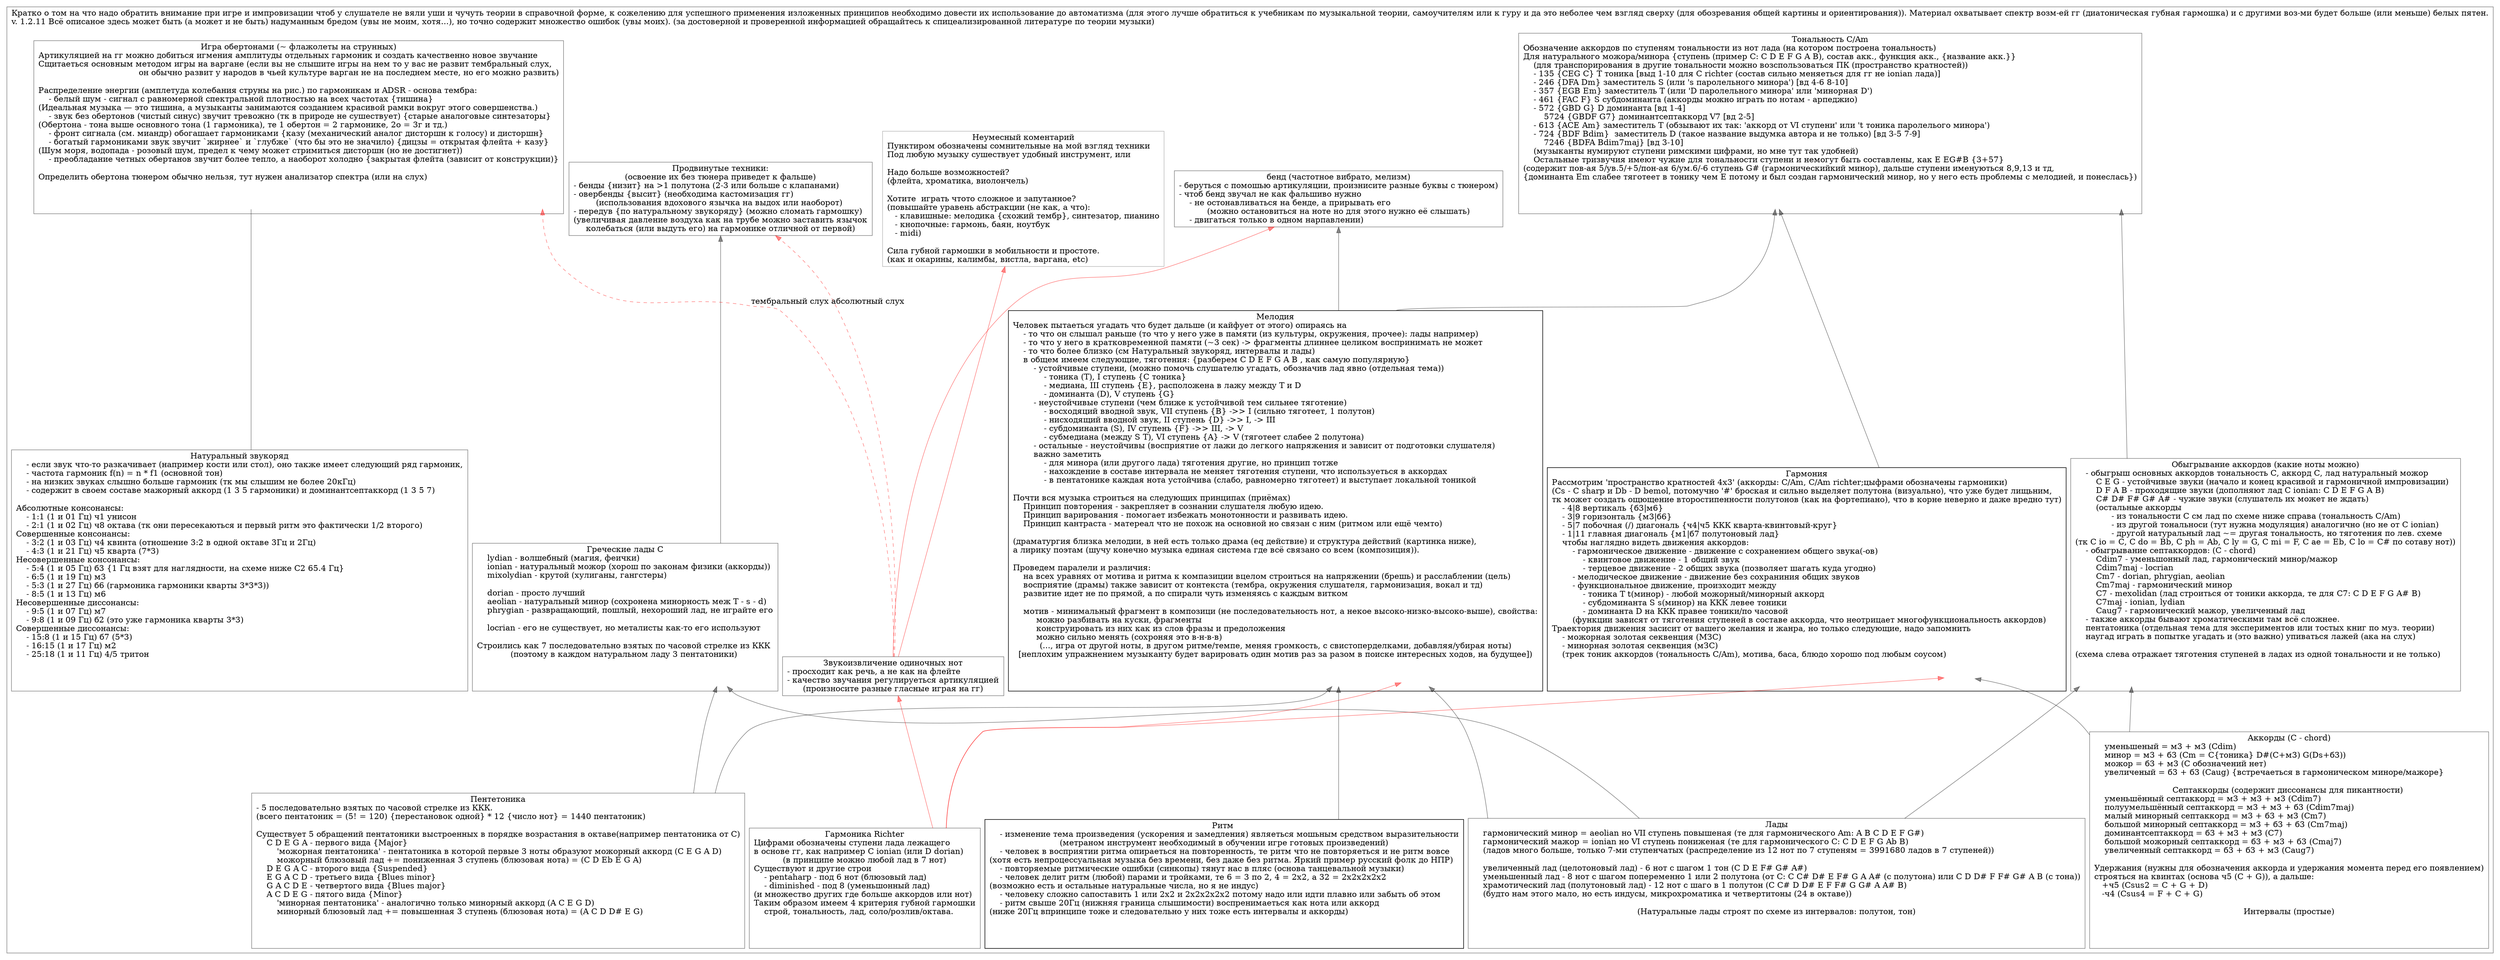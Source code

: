 digraph H {comment=" Это произведение распространяется по лицензии Creative Commons «Attribution-ShareAlike» («Атрибуция-СохранениеУсловий») 4.0 Всемирная.
Чтобы ознакомиться с экземпляром этой лицензии, посетите http://creativecommons.org/licenses/by-sa/4.0/ или отправьте письмо на адрес Creative Commons: PO Box 1866, Mountain View, CA 94042, USA.
Для ознакомления с исходниками, посетите https://github.com/Margenom/Harmonica
"
compound=true
layout=dot
labelloc=b
labeljust=l
nojustify=true
rankdir=BT
ranksep="1.5"

node[shape=none color="#888888" label=""]

{{cluster=true color="#888888"
label="Кратко о том на что надо обратить внимание при игре и импровизации чтоб у слушателе не вяли уши и чучуть теории в справочной форме, к сожелению для успешного применения изложенных принципов необходимо довести их использование до автоматизма (для этого лучше обратиться к учебникам по музыкальной теории, самоучителям или к гуру и да это неболее чем взгляд сверху (для обозревания общей картины и ориентирования)). Материал охватывает спектр возм-ей гг (диатоническая губная гармошка) и с другими воз-ми будет больше (или меньше) белых пятен.\l\
v. 1.2.11 Всё описаное здесь может быть (а может и не быть) надуманным бредом (увы не моим, хотя...), но точно содержит множество ошибок (увы моих). (за достоверной и проверенной информацией обращайтесь к спицеализированной литературе по теории музыки)\l"
/*--------------------------------------------------------------------------------*/
subgraph cluster_music{color="#000000" label="Мелодия
Человек пытаеться угадать что будет дальше (и кайфует от этого) опираясь на\l\
    - то что он слышал раньше (то что у него уже в памяти (из культуры, окружения, прочее): лады например)\l\
    - то что у него в кратковременной памяти (~3 сек) -> фрагменты длиннее целиком воспринимать не может\l\
    - то что более близко (см Натуральный звукоряд, интервалы и лады)\l\
    в общем имеем следующие, тяготения: {разберем C D E F G A B , как самую популярную}\l\
        - устойчивые ступени, (можно помочь слушателю угадать, обозначив лад явно (отдельная тема))\l\
            - тоника (T), I ступень {C тоника}\l\
            - медиана, III ступень {E}, расположена в лажу между T и D\l\
            - доминанта (D), V ступень {G}\l\
        - неустойчивые ступени (чем ближе к устойчивой тем сильнее тяготение)\l\
            - восходяций вводной звук, VII ступень {B} ->> I (сильно тяготеет, 1 полутон)\l\
            - нисходящий вводной звук, II ступень {D} ->> I, -> III\l\
            - субдоминанта (S), IV ступень {F} ->> III, -> V\l\
            - субмедиана (между S T), VI ступень {A} -> V (тяготеет слабее 2 полутона)\l\
        - остальные - неустойчивы (восприятие от лажи до легкого напряжения и зависит от подготовки слушателя)\l\
        важно заметить \l\
            - для минора (или другого лада) тяготения другие, но принцип тотже\l\
            - нахождение в составе интервала не меняет тяготения ступени, что используеться в аккордах\l\
            - в пентатонике каждая нота устойчива (слабо, равномерно тяготеет) и выступает локальной тоникой\l\

Почти вся музыка строиться на следующих принципах (приёмах)\l\
    Принцип повторения - закрепляет в сознании слушателя любую идею.\l\
    Принцип варирования - помогает избежать монотонности и развивать идею.\l\
    Принцип кантраста - матереал что не похож на основной но связан с ним (ритмом или ещё чемто)\l\

(драматургия близка мелодии, в ней есть только драма (eq действие) и структура действий (картинка ниже),\l\
а лирику поэтам (шучу конечно музыка единая система где всё связано со всем (композиция)).\l\

Проведем паралели и различия:\l\
    на всех уравнях от мотива и ритма к компазиции вцелом строиться на напряжении (брешь) и расслаблении (цель)\l\
    восприятие (драмы) также зависит от контекста (тембра, окружения слушателя, гармонизация, вокал и тд)\l\
    развитие идет не по прямой, а по спирали чуть изменяясь с каждым витком\l\

    мотив - минимальный фрагмент в композици (не последовательность нот, а некое высоко-низко-высоко-выше), свойства:\l\
         можно разбивать на куски, фрагменты\l\
         конструировать из них как из слов фразы и предоложения\l\
         можно сильно менять (сохроняя это в-н-в-в)\l\
(..., игра от другой ноты, в другом ритме/темпе, меняя громкость, с свистоперделками, добавляя/убирая ноты)
[неплохим упражнением музыканту будет варировать один мотив раз за разом в поиске интересных ходов, на будущее])
" драматургия ноты}
subgraph cluster_r {color="#000000" label="Ритм 
    - изменение тема произведения (ускорения и замедления) являеться мошьным средством выразительности\l\
(метраном инструмент необходимый в обучении игре готовых произведений)
    - человек в восприятии ритма опираеться на повторенность, те ритм что не повторяеться и не ритм вовсе\l\
(хотя есть непроцессуальная музыка без времени, без даже без ритма. Яркий пример русский фолк до НПР)\l\
    - повторяемые ритмические ошибки (синкопы) тянут нас в пляс (основа танцевальной музыки)\l\
    - человек делит ритм (любой) парами и тройками, те 6 = 3 по 2, 4 = 2x2, а 32 = 2x2x2x2x2\l\
(возможно есть и остальные натуральные числа, но я не индус)\l\
    - человеку сложно сапоставить 1 или 2х2 и 2х2х2х2х2 потому надо или идти плавно или забыть об этом\l\
    - ритм свыше 20Гц (нижняя граница слышимости) воспренимаеться как нота или аккорд\l\
(ниже 20Гц впринципе тоже и следовательно у них тоже есть интервалы и аккорды)\l\
" длительности}

subgraph cluster_nat{label="Натуральный звукоряд
    - если звук что-то разкачивает (например кости или стол), оно также имеет следующий ряд гармоник,\l\
    - частота гармоник f(n) = n * f1 (основной тон)\l\
    - на низких звуках слышно больше гармоник (тк мы слышим не более 20кГц)\l\
    - содержит в своем составе мажорный аккорд (1 3 5 гармоники) и доминантсептаккорд (1 3 5 7)\l\

Абсолютные консонансы:\l\
    - 1:1 (1 и 01 Гц) ч1 унисон\l\
    - 2:1 (1 и 02 Гц) ч8 октава (тк они пересекаються и первый ритм это фактически 1/2 второго)\l\
Совершенные консонансы:\l\
    - 3:2 (1 и 03 Гц) ч4 квинта (отношение 3:2 в одной октаве 3Гц и 2Гц)\l\
    - 4:3 (1 и 21 Гц) ч5 кварта (7*3)\l\
Несовершенные консонансы:\l\
    - 5:4 (1 и 05 Гц) б3 {1 Гц взят для наглядности, на схеме ниже C2 65.4 Гц}\l\
    - 6:5 (1 и 19 Гц) м3\l\
    - 5:3 (1 и 27 Гц) б6 (гармоника гармоники кварты 3*3*3))\l\
    - 8:5 (1 и 13 Гц) м6\l\
Несовершенные диссонансы:\l\
    - 9:5 (1 и 07 Гц) м7\l\
    - 9:8 (1 и 09 Гц) б2 (это уже гармоника кварты 3*3)\l\
Совершенные диссонансы:\l\
    - 15:8 (1 и 15 Гц) б7 (5*3)\l\
    - 16:15 (1 и 17 Гц) м2\l\
    - 25:18 (1 и 11 Гц) 4/5 тритон\l\
" натуральный_звукоряд}
{label="Игра обертонами (~ флажолеты на струнных)
Артикуляцией на гг можно добиться игмения амплитуды отдельных гармоник и создать качественно новое звучание\l\
Сщитаеться основным методом игры на варгане (если вы не слышите игры на нем то у вас не развит тембральный слух,\l\
он обычно развит у народов в чьей культуре варган не на последнем месте, но его можно развить)\r\

Распределение энергии (амплетуда колебания струны на рис.) по гармоникам и ADSR - основа тембра:\l\
    - белый шум - сигнал с равномерной спектральной плотностью на всех частотах {тишина}\l\
(Идеальная музыка — это тишина, а музыканты занимаются созданием красивой рамки вокруг этого совершенства.)\l\
    - звук без обертонов (чистый синус) звучит тревожно (тк в природе не сушествует) {старые аналоговые синтезаторы}\l\
(Обертона - тона выше основного тона (1 гармоника), те 1 обертон = 2 гармонике, 2о = 3г и тд.)\l\
    - фронт сигнала (см. миандр) обогашает гармониками {казу (механический аналог дисторшн к голосу) и дисторшн}\l\
    - богатый гармониками звук звучит `жирнее` и `глубже` (что бы это не значило) {дицзы = открытая флейта + казу}\l\
(Шум моря, водопада - розовый шум, предел к чему может стримиться дисторшн (но не достигнет))\l\
    - преобладание четных обертанов звучит более тепло, а наоборот холодно {закрытая флейта (зависит от конструкции)}\l\

Определить обертона тюнером обычно нельзя, тут нужен анализатор спектра (или на слух)\l\
" обертона гармоники}


subgraph cluster_int{label="Аккорды (C - chord)
    уменьшеный = м3 + м3 (Cdim)\l\
    минор = м3 + б3 (Cm = C{тоника} D#(C+м3) G(Ds+б3))\l\
    можор = б3 + м3 (C обозначений нет)\l\
    увеличеный = б3 + б3 (Caug) {встречаеться в гармоническом миноре/мажоре}\l\

Септаккорды (содержит диссонансы для пикантности) 
    уменьшённый септаккорд = м3 + м3 + м3 (Cdim7)\l\
    полуумельшённый септаккорд = м3 + м3 + б3 (Cdim7maj)\l\
    малый минорный септаккорд = м3 + б3 + м3 (Cm7)\l\
    большой минорный септаккорд = м3 + б3 + б3 (Cm7maj)\l\
    доминантсептаккорд = б3 + м3 + м3 (C7)\l\
    большой можорный септаккорд = б3 + м3 + б3 (Cmaj7)\l\
    увеличенный септаккорд = б3 + б3 + м3 (Caug7)\l\

Удержания (нужны для обозначения аккорда и удержания момента перед его появлением)
строяться на квинтах (основа ч5 (C + G)), а дальше:\l\
   +ч5 (Csus2 = C + G + D)\l\
   -ч4 (Csus4 = F + C + G)\l\

Интервалы (простые)
" интервалы}

subgraph cluster_penta{label="Пентетоника
- 5 последовательно взятых по часовой стрелке из ККК.\l\
(всего пентатоник = (5! = 120) {перестановок одной} * 12 {число нот} = 1440 пентатоник)\l\

Существует 5 обращений пентатоники выстроенных в порядке возрастания в октаве(например пентатоника от С)\l\
    C D E G A - первого вида {Major}\l\
        'можорная пентатоника' - пентатоника в которой первые 3 ноты образуют можорный аккорд (C E G A D)\l\
        можорный блюзовый лад += пониженная 3 ступень (блюзовая нота) = (C D Eb E G A)\l\
    D E G A C - второго вида {Suspended}\l\
    E G A C D - третьего вида {Blues minor}\l\
    G A C D E - четвертого вида {Blues major}\l\
    A C D E G - пятого вида {Minor}\l\
        'минорная пентатоника' - аналогично только минорный аккорд (A C E G D)\l\
        минорный блюзовый лад += повышенная 3 ступень (блюзовая нота) = (A C D D# E G)\l\
" пентатоники_и_лады вызов_ктулху}

subgraph cluster_modes{label="Лады
    гармонический минор = aeolian но VII ступень повышеная (те для гармонического Am: A B C D E F G#)\l\
    гармонический мажор = ionian но VI ступень пониженая (те для гармонического C: C D E F G Ab B)\l\
    (ладов много больше, только 7-ми ступенчатых (распределение из 12 нот по 7 ступеням = 3991680 ладов в 7 ступеней))\l\

    увеличенный лад (целотоновый лад) - 6 нот с шагом 1 тон (C D E F# G# A#)\l\
    уменьшенный лад - 8 нот с шагом попеременно 1 или 2 полутона (от C: C C# D# E F# G A A# (с полутона) или C D D# F F# G# A B (с тона))\l\
    храмотический лад (полутоновый лад) - 12 нот с шаго в 1 полутон (C C# D D# E F F# G G# A A# B)\l\
    (будто нам этого мало, но есть индусы, микрохроматика и четвертитоны (24 в октаве))\l\

(Натуральные лады строят по схеме из интервалов: полутон, тон)\
" лады гамма}

subgraph cluster_harmonic{color="#000000" label="Гармония
Рассмотрим 'пространство кратностей 4x3' (аккорды: C/Am, C/Am richter;цыфрами обозначены гармоники)\l\
(Cs - C sharp и Db - D bemol, потомучно '#' броская и сильно выделяет полутона (визуально), что уже будет лищьним,\l\
тк может создать ощющение второстипенности полутонов (как на фортепиано), что в корне неверно и даже вредно тут)\l\
    - 4|8 вертикаль {б3|м6}\l\
    - 3|9 горизонталь {м3|б6}\l\
    - 5|7 побочная (/) диагональ {ч4|ч5 ККК кварта-квинтовый-круг}\l\
    - 1|11 главная диагональ {м1|б7 полутоновый лад}\l\
    чтобы наглядно видеть движения аккордов:\l\
        - гармоническое движение - движение с сохранением общего звука(-ов)\l\
            - квинтовое движение - 1 общий звук\l\
            - терцевое движение - 2 общих звука (позволяет шагать куда угодно)\l\
        - мелодическое движение - движение без сохраниния общих звуков\l\
        - функциональное движение, произходит между\l\
            - тоника T t(минор) - любой можорный/минорный аккорд\l\
            - субдоминанта S s(минор) на ККК левее тоники\l\
            - доминанта D на ККК правее тоники/по часовой\l\
        (функции зависят от тяготения ступеней в составе аккорда, что неотрицает многофункциональность аккордов)\l\
Траектория движения засисит от вашего желания и жанра, но только следующие, надо запомнить\l\
    - можорная золотая секвенция (МЗС)\l\
    - минорная золотая секвенция (мЗС)\l\
    (трек тоник аккордов (тональность C/Am), мотива, баса, блюдо хорошо под любым соусом)\l\
" пространство_кратностей}

subgraph cluster_around {label="Обыгрывание аккордов (какие ноты можно)
    - обыгрыш основных аккордов тональность C, аккорд С, лад натуральный можор\l\
        C E G - устойчивые звуки (начало и конец красивой и гармоничной импровизации)\l\
        D F A B - проходящие звуки (дополняют лад C ionian: C D E F G A B)\l\
        C# D# F# G# A# - чужие звуки (слушатель их может не ждать)\l\
        (остальные аккорды\l\
              - из тональности С см лад по схеме ниже справа (тональность C/Am)\l\
              - из другой тональноси (тут нужна модуляция) аналогично (но не от C ionian)\l\
              - другой натуральный лад ~= другая тональность, но тяготения по лев. схеме\l\
(тк C io = C, C do = Bb, C ph = Ab, C ly = G, C mi = F, C ae = Eb, C lo = C# по сотаву нот))
    - обыгрывание септаккордов: (C - chord)\l\
      	Cdim7 - уменьшонный лад, гармонический минор/мажор\l\
      	Cdim7maj - locrian\l\
      	Cm7 - dorian, phrygian, aeolian\l\
      	Cm7maj - гармонический минор\l\
      	C7 - mexolidan (лад строиться от тоники аккорда, те для C7: C D E F G A# B)\l\
      	C7maj - ionian, lydian\l\
      	Caug7 - гармонический мажор, увеличенный лад\l\
    - также аккорды бывают хроматическими там всё сложнее.\l\
    пентатоника (отдельная тема для экспериментов или тостых книг по муз. теории)\l\
    наугад играть в попытке угадать и (это важно) упиваться лажей (ака на слух)\l\

(схема слева отражает тяготения ступеней в ладах из одной тональности и не только)\l\
" тяготения тональность_C_Am}
subgraph cluster_chord{label="Тональность C/Am
Обозначение аккордов по ступеням тональности из нот лада (на котором построена тональность)\l\
Для натурального можора/минора {ступень (пример C: C D E F G A B), состав акк., функция акк., {название акк.}}\l\
    (для транспорирования в другие тональности можно возспользоваться ПК (пространство кратностей))\l\
    - 135 {CEG C} T тоника [выд 1-10 для C richter (состав сильно меняеться для гг не ionian лада)]\l\
    - 246 {DFA Dm} заместитель S (или 's паролельного минора') [вд 4-6 8-10]\l\
    - 357 {EGB Em} заместитель T (или 'D паролельного минора' или 'минорная D')\l\
    - 461 {FAC F} S субдоминанта (аккорды можно играть по нотам - арпеджио)\l\
    - 572 {GBD G} D доминанта [вд 1-4]\l\
        5724 {GBDF G7} доминантсептаккорд V7 [вд 2-5]\l\
    - 613 {ACE Am} заместитель T (обзывают их так: 'аккорд от VI ступени' или 't тоника паролелього минора')\l\
    - 724 {BDF Bdim}  заместитель D (такое название выдумка автора и не только) [вд 3-5 7-9]\l\
        7246 {BDFA Bdim7maj} [вд 3-10]\l\
    (музыканты нумируют ступени римскими цифрами, но мне тут так удобней)\l\
    Остальные тризвучия имеют чужие для тональности ступени и немогут быть составлены, как E EG#B {3+57} \l\
(содержит пов-ая 5/ув.5/+5/пон-ая 6/ум.6/-6 ступень G# (гармоническийкий минор), дальше ступени именуються 8,9,13 и тд,\l\
{доминанта Em слабее тяготеет в тонику чем E потому и был создан гармонический минор, но у него есть проблемы с мелодией, и понеслась})\l\
" аккорды_C_Am аккорды_от_С}

subgraph cluster_modesC{label="Греческие лады C
    lydian - волшебный (магия, феички)\l\
    ionian - натуральный можор (хорош по законам физики (аккорды))\l\
    mixolydian - крутой (хулиганы, гангстеры)\l\

    dorian - просто лучший\l\
    aeolian - натуральный минор (сохронена минорность меж T - s - d)\l\
    phrygian - развращающий, пошлый, нехороший лад, не играйте его\l\

    locrian - его не существует, но металисты как-то его используют\l\

Строились как 7 последовательно взятых по часовой стрелке из ККК\l\
(поэтому в каждом натуральном ладу 3 пентатоники) 
" натуральные_лады}

subgraph cluster_rich {label="Гармоника Richter
Цифрами обозначены ступени лада лежащего\l\
в основе гг, как например C ionian (или D dorian)\l\
(в принципе можно любой лад в 7 нот)
Существуют и другие строи\l\
    - pentaharp - под 6 нот (блюзовый лад)\l\
    - diminished - под 8 (уменьшонный лад)\l\
(и множество других где больше аккордов или нот)\l\
Таким образом имеем 4 критерия губной гармошки\l\
    строй, тональность, лад, соло/розлив/октава.\l\
" richter}

{cluster=false
/*--------------------------------------------------------------------------------*/
{node[color="#888888" shape="box"] // шаги
звукоизвличение[label="Звукоизвличение одиночных нот
- просходит как речь, а не как на флейте\l\
- качество звучания регулируеться артикуляцией\l\
(произносите разные гласные играя на гг)
" href="https://www.youtube.com/watch?v=90eOs_W8rZw"]

бенды [label="бенд (частотное вибрато, мелизм)
- беруться с помошью артикуляции, произнисите разные буквы с тюнером)\l\
- чтоб бенд звучал не как фальшиво нужно\l\
    - не остонавливаться на бенде, а прирывать его\l\
(можно остановиться на ноте но для этого нужно её слышать)
    - двигаться только в одном нарпавлении)\l\
" href="https://ru.wikipedia.org/wiki/%D0%9C%D0%B5%D0%BB%D0%B8%D0%B7%D0%BC%D1%8B"]

продвинутые_техники [label="Продвинутые техники:
(освоение их без тюнера приведет к фальше)
- бенды {низит} на >1 полутона (2-3 или больше с клапанами)\l\
- овербенды {высит} (необходима кастомизация гг)\l\
(использования вдохового язычка на выдох или наоборот) 
- передув {по натуральному звукоряду} (можно сломать гармошку)\l\
(увеличивая давление воздуха как на трубе можно заставить язычок
колебаться (или выдуть его) на гармонике отличной от первой)
" href="https://harmonica.ru/study"]

послесловие [color="#bbbbbb" label="Неумесный коментарий
Пунктиром обозначены сомнительные на мой взгляд техники\l\
Под любую музыку сушествует удобный инструмент, или\l\

Надо больше возможностей?\l\
(флейта, хроматика, виолончель)\l\

Хотите  играть чтото сложное и запутанное?\l\
(повышайте уравень абстракции (не как, а что):\l\
   - клавишные: мелодика {схожий тембр}, синтезатор, пианино\l\
   - кнопочные: гармонь, баян, ноутбук\l\
   - midi)\l\

Сила губной гармошки в мобильности и простоте.\l\
(как и окарины, калимбы, вистла, варгана, etc)\l\
" href="https://youtu.be/B9l3BbNyTAE"]
}

/*--------------------------------------------------------------------------------*/

длительности [image="dives.svg" href="https://youtu.be/Kkz78ffdVGw"]
обертона [image="scales.svg" href="https://ru.wikipedia.org/wiki/%D0%93%D0%B0%D1%80%D0%BC%D0%BE%D0%BD%D0%B8%D0%BA%D0%B0_(%D0%BC%D1%83%D0%B7%D1%8B%D0%BA%D0%B0)"]
гармоники [image="harmonics.svg" href="https://varganist.ru/4.html"]
натуральный_звукоряд [image="obertones.svg" href="https://ru.wikipedia.org/wiki/%D0%9D%D0%B0%D1%82%D1%83%D1%80%D0%B0%D0%BB%D1%8C%D0%BD%D1%8B%D0%B9_%D0%B7%D0%B2%D1%83%D0%BA%D0%BE%D1%80%D1%8F%D0%B4"]
интервалы [image="intervals.svg" href="https://ru.wikipedia.org/wiki/%D0%98%D0%BD%D1%82%D0%B5%D1%80%D0%B2%D0%B0%D0%BB_(%D0%BC%D1%83%D0%B7%D1%8B%D0%BA%D0%B0)"]
вызов_ктулху [image="fifths.svg" href="https://ru.wikipedia.org/wiki/%D0%9A%D0%B2%D0%B8%D0%BD%D1%82%D0%BE%D0%B2%D1%8B%D0%B9_%D0%BA%D1%80%D1%83%D0%B3" comment="ктулху может захавать мозг"]
пентатоники_и_лады [image="pentatonic.svg" href="https://ru.wikipedia.org/wiki/%D0%9F%D0%B5%D0%BD%D1%82%D0%B0%D1%82%D0%BE%D0%BD%D0%B8%D0%BA%D0%B0"]
натуральные_лады [image="natural_modes.svg" href="https://youtu.be/AGN_uD8GmwY"]
лады [image="modal_modes.svg" href="https://ru.wikipedia.org/wiki/%D0%9C%D0%BE%D0%B4%D0%B0%D0%BB%D1%8C%D0%BD%D0%BE%D1%81%D1%82%D1%8C_(%D0%BC%D1%83%D0%B7%D1%8B%D0%BA%D0%B0)"]
гамма [image="hromatic.svg" href="https://ru.wikipedia.org/wiki/%D0%93%D0%B0%D0%BC%D0%BC%D0%B0_(%D0%BC%D1%83%D0%B7%D1%8B%D0%BA%D0%B0)"]
ноты [image="notes.svg" href="https://ru.wikipedia.org/wiki/%D0%A1%D0%BE%D0%B2%D1%80%D0%B5%D0%BC%D0%B5%D0%BD%D0%BD%D0%B0%D1%8F_%D0%BC%D1%83%D0%B7%D1%8B%D0%BA%D0%B0%D0%BB%D1%8C%D0%BD%D0%B0%D1%8F_%D0%BD%D0%BE%D1%82%D0%B0%D1%86%D0%B8%D1%8F"]
тональность_C_Am [image="C-modes.svg" href="https://ru.wikipedia.org/wiki/%D0%A2%D0%BE%D0%BD%D0%B0%D0%BB%D1%8C%D0%BD%D0%BE%D1%81%D1%82%D1%8C"]
тяготения [image="gravity.svg" href="https://youtube.com/playlist?list=PLuhAz5P0GD3ZdzYGj93sYbbkC1nj2_ABO"]
аккорды_C_Am [image="C-chords.svg" href="https://youtu.be/dlCUvz6V_QA"]
аккорды_от_С [image="chords-c.svg" href="https://ru.wikipedia.org/wiki/%D0%90%D0%BA%D0%BA%D0%BE%D1%80%D0%B4"]
пространство_кратностей [image="intmat.svg" href="https://youtu.be/s39DOl5JDOM"]
драматургия [image="crises.svg" href="https://youtu.be/0Hfn-glWWZ0"]

richter [image="harp.svg" href="https://ru.wikipedia.org/wiki/%D0%93%D1%83%D0%B1%D0%BD%D0%B0%D1%8F_%D0%B3%D0%B0%D1%80%D0%BC%D0%BE%D0%BD%D0%B8%D0%BA%D0%B0_%D1%81%D0%B8%D1%81%D1%82%D0%B5%D0%BC%D1%8B_%D0%A0%D0%B8%D1%85%D1%82%D0%B5%D1%80%D0%B0"]
license [label="" shape=none image="by-sa.svg" href="https://creativecommons.org/licenses/by-sa/4.0/"]
/*--------------------------------------------------------------------------------*/
{edge[color="#ff000077"] 
	node[shape=box color=magenta comment="мини справка"]
{edge[ltail=cluster_rich]
	richter -> ноты
	richter -> звукоизвличение
	richter -> пространство_кратностей
} {
	звукоизвличение -> бенды
	звукоизвличение -> послесловие
	{edge[style=dashed]
	звукоизвличение -> гармоники [label="тембральный слух"]
	звукоизвличение -> продвинутые_техники [label="абсолютный слух"]
}}} {edge[color="#00000077"]
{edge[ltail=cluster_penta]
	пентатоники_и_лады -> драматургия
	вызов_ктулху -> натуральные_лады
} {edge[ltail=cluster_music]
	драматургия -> аккорды_C_Am
	драматургия -> бенды
} {edge[ltail=cluster_harmonic]
	пространство_кратностей -> аккорды_C_Am
	пространство_кратностей -> license [color="#ffffff00"]
} {edge[ltail=cluster_nat]
	натуральный_звукоряд -> обертона [arrowhead=none]
//	натуральный_звукоряд -> продвинутые_техники
} {edge[ltail=cluster_modes]
	лады -> натуральные_лады
	//лады -> тональность_C_Am
	лады -> тяготения
	гамма -> ноты
	//лады -> драматургия
} {edge[ltail=cluster_around]
	тональность_C_Am -> аккорды_от_С
} {edge[ltail=cluster_obertones]
} {edge[ltail=cluster_int]
	интервалы -> пространство_кратностей
	интервалы -> тональность_C_Am
}{edge[ltail=cluster_modesC]
	натуральные_лады -> продвинутые_техники
}{edge[ltail=cluster_r]
	длительности -> драматургия
	//длительности -> натуральный_звукоряд [arrowhead=none]
}}}}}}
